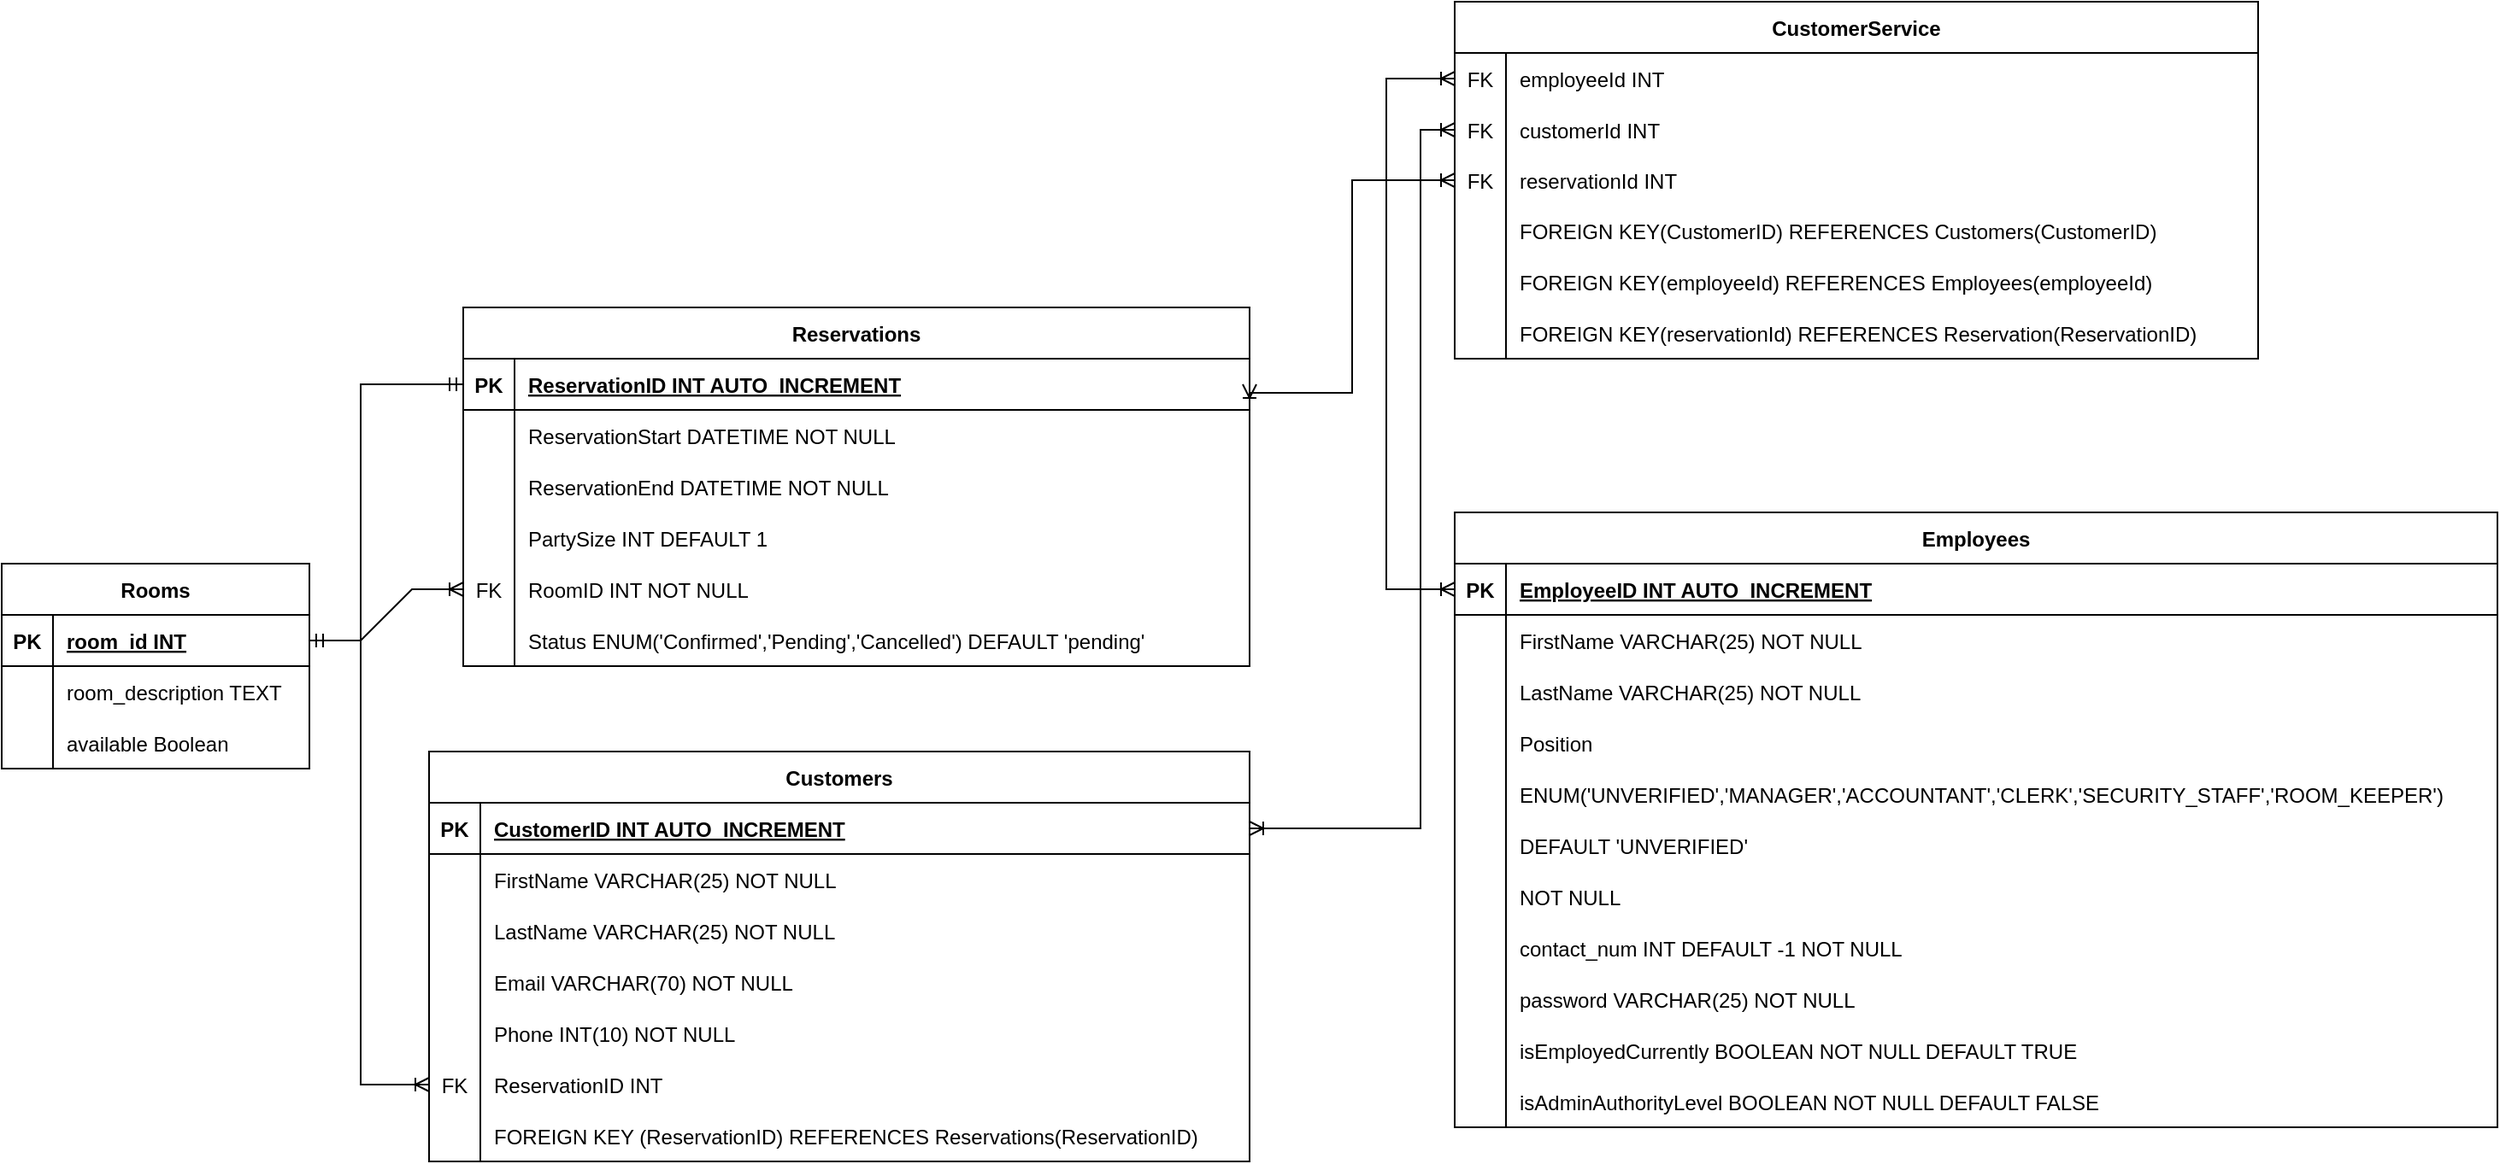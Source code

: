 <mxfile version="22.0.0" type="github">
  <diagram id="R2lEEEUBdFMjLlhIrx00" name="Page-1">
    <mxGraphModel dx="2276" dy="1580" grid="1" gridSize="10" guides="1" tooltips="1" connect="1" arrows="1" fold="1" page="1" pageScale="1" pageWidth="850" pageHeight="1100" math="0" shadow="0" extFonts="Permanent Marker^https://fonts.googleapis.com/css?family=Permanent+Marker">
      <root>
        <mxCell id="0" />
        <mxCell id="1" parent="0" />
        <mxCell id="FLJVyjkGzFyfFpLI97TE-1" value="Employees" style="shape=table;startSize=30;container=1;collapsible=1;childLayout=tableLayout;fixedRows=1;rowLines=0;fontStyle=1;align=center;resizeLast=1;" parent="1" vertex="1">
          <mxGeometry x="50" y="410" width="610" height="360" as="geometry" />
        </mxCell>
        <mxCell id="FLJVyjkGzFyfFpLI97TE-2" value="" style="shape=tableRow;horizontal=0;startSize=0;swimlaneHead=0;swimlaneBody=0;fillColor=none;collapsible=0;dropTarget=0;points=[[0,0.5],[1,0.5]];portConstraint=eastwest;strokeColor=inherit;top=0;left=0;right=0;bottom=1;" parent="FLJVyjkGzFyfFpLI97TE-1" vertex="1">
          <mxGeometry y="30" width="610" height="30" as="geometry" />
        </mxCell>
        <mxCell id="FLJVyjkGzFyfFpLI97TE-3" value="PK" style="shape=partialRectangle;overflow=hidden;connectable=0;fillColor=none;strokeColor=inherit;top=0;left=0;bottom=0;right=0;fontStyle=1;" parent="FLJVyjkGzFyfFpLI97TE-2" vertex="1">
          <mxGeometry width="30" height="30" as="geometry">
            <mxRectangle width="30" height="30" as="alternateBounds" />
          </mxGeometry>
        </mxCell>
        <mxCell id="FLJVyjkGzFyfFpLI97TE-4" value="EmployeeID INT AUTO_INCREMENT " style="shape=partialRectangle;overflow=hidden;connectable=0;fillColor=none;align=left;strokeColor=inherit;top=0;left=0;bottom=0;right=0;spacingLeft=6;fontStyle=5;" parent="FLJVyjkGzFyfFpLI97TE-2" vertex="1">
          <mxGeometry x="30" width="580" height="30" as="geometry">
            <mxRectangle width="580" height="30" as="alternateBounds" />
          </mxGeometry>
        </mxCell>
        <mxCell id="FLJVyjkGzFyfFpLI97TE-5" value="" style="shape=tableRow;horizontal=0;startSize=0;swimlaneHead=0;swimlaneBody=0;fillColor=none;collapsible=0;dropTarget=0;points=[[0,0.5],[1,0.5]];portConstraint=eastwest;strokeColor=inherit;top=0;left=0;right=0;bottom=0;" parent="FLJVyjkGzFyfFpLI97TE-1" vertex="1">
          <mxGeometry y="60" width="610" height="30" as="geometry" />
        </mxCell>
        <mxCell id="FLJVyjkGzFyfFpLI97TE-6" value="" style="shape=partialRectangle;overflow=hidden;connectable=0;fillColor=none;strokeColor=inherit;top=0;left=0;bottom=0;right=0;" parent="FLJVyjkGzFyfFpLI97TE-5" vertex="1">
          <mxGeometry width="30" height="30" as="geometry">
            <mxRectangle width="30" height="30" as="alternateBounds" />
          </mxGeometry>
        </mxCell>
        <mxCell id="FLJVyjkGzFyfFpLI97TE-7" value="FirstName  VARCHAR(25) NOT NULL" style="shape=partialRectangle;overflow=hidden;connectable=0;fillColor=none;align=left;strokeColor=inherit;top=0;left=0;bottom=0;right=0;spacingLeft=6;" parent="FLJVyjkGzFyfFpLI97TE-5" vertex="1">
          <mxGeometry x="30" width="580" height="30" as="geometry">
            <mxRectangle width="580" height="30" as="alternateBounds" />
          </mxGeometry>
        </mxCell>
        <mxCell id="FLJVyjkGzFyfFpLI97TE-8" value="" style="shape=tableRow;horizontal=0;startSize=0;swimlaneHead=0;swimlaneBody=0;fillColor=none;collapsible=0;dropTarget=0;points=[[0,0.5],[1,0.5]];portConstraint=eastwest;strokeColor=inherit;top=0;left=0;right=0;bottom=0;" parent="FLJVyjkGzFyfFpLI97TE-1" vertex="1">
          <mxGeometry y="90" width="610" height="30" as="geometry" />
        </mxCell>
        <mxCell id="FLJVyjkGzFyfFpLI97TE-9" value="" style="shape=partialRectangle;overflow=hidden;connectable=0;fillColor=none;strokeColor=inherit;top=0;left=0;bottom=0;right=0;" parent="FLJVyjkGzFyfFpLI97TE-8" vertex="1">
          <mxGeometry width="30" height="30" as="geometry">
            <mxRectangle width="30" height="30" as="alternateBounds" />
          </mxGeometry>
        </mxCell>
        <mxCell id="FLJVyjkGzFyfFpLI97TE-10" value="LastName VARCHAR(25) NOT NULL" style="shape=partialRectangle;overflow=hidden;connectable=0;fillColor=none;align=left;strokeColor=inherit;top=0;left=0;bottom=0;right=0;spacingLeft=6;" parent="FLJVyjkGzFyfFpLI97TE-8" vertex="1">
          <mxGeometry x="30" width="580" height="30" as="geometry">
            <mxRectangle width="580" height="30" as="alternateBounds" />
          </mxGeometry>
        </mxCell>
        <mxCell id="FLJVyjkGzFyfFpLI97TE-11" value="" style="shape=tableRow;horizontal=0;startSize=0;swimlaneHead=0;swimlaneBody=0;fillColor=none;collapsible=0;dropTarget=0;points=[[0,0.5],[1,0.5]];portConstraint=eastwest;strokeColor=inherit;top=0;left=0;right=0;bottom=0;" parent="FLJVyjkGzFyfFpLI97TE-1" vertex="1">
          <mxGeometry y="120" width="610" height="30" as="geometry" />
        </mxCell>
        <mxCell id="FLJVyjkGzFyfFpLI97TE-12" value="" style="shape=partialRectangle;overflow=hidden;connectable=0;fillColor=none;strokeColor=inherit;top=0;left=0;bottom=0;right=0;" parent="FLJVyjkGzFyfFpLI97TE-11" vertex="1">
          <mxGeometry width="30" height="30" as="geometry">
            <mxRectangle width="30" height="30" as="alternateBounds" />
          </mxGeometry>
        </mxCell>
        <mxCell id="FLJVyjkGzFyfFpLI97TE-13" value="Position" style="shape=partialRectangle;overflow=hidden;connectable=0;fillColor=none;align=left;strokeColor=inherit;top=0;left=0;bottom=0;right=0;spacingLeft=6;" parent="FLJVyjkGzFyfFpLI97TE-11" vertex="1">
          <mxGeometry x="30" width="580" height="30" as="geometry">
            <mxRectangle width="580" height="30" as="alternateBounds" />
          </mxGeometry>
        </mxCell>
        <mxCell id="FLJVyjkGzFyfFpLI97TE-14" value="" style="shape=tableRow;horizontal=0;startSize=0;swimlaneHead=0;swimlaneBody=0;fillColor=none;collapsible=0;dropTarget=0;points=[[0,0.5],[1,0.5]];portConstraint=eastwest;strokeColor=inherit;top=0;left=0;right=0;bottom=0;" parent="FLJVyjkGzFyfFpLI97TE-1" vertex="1">
          <mxGeometry y="150" width="610" height="30" as="geometry" />
        </mxCell>
        <mxCell id="FLJVyjkGzFyfFpLI97TE-15" value="" style="shape=partialRectangle;overflow=hidden;connectable=0;fillColor=none;strokeColor=inherit;top=0;left=0;bottom=0;right=0;" parent="FLJVyjkGzFyfFpLI97TE-14" vertex="1">
          <mxGeometry width="30" height="30" as="geometry">
            <mxRectangle width="30" height="30" as="alternateBounds" />
          </mxGeometry>
        </mxCell>
        <mxCell id="FLJVyjkGzFyfFpLI97TE-16" value="ENUM(&#39;UNVERIFIED&#39;,&#39;MANAGER&#39;,&#39;ACCOUNTANT&#39;,&#39;CLERK&#39;,&#39;SECURITY_STAFF&#39;,&#39;ROOM_KEEPER&#39;)" style="shape=partialRectangle;overflow=hidden;connectable=0;fillColor=none;align=left;strokeColor=inherit;top=0;left=0;bottom=0;right=0;spacingLeft=6;" parent="FLJVyjkGzFyfFpLI97TE-14" vertex="1">
          <mxGeometry x="30" width="580" height="30" as="geometry">
            <mxRectangle width="580" height="30" as="alternateBounds" />
          </mxGeometry>
        </mxCell>
        <mxCell id="FLJVyjkGzFyfFpLI97TE-17" value="" style="shape=tableRow;horizontal=0;startSize=0;swimlaneHead=0;swimlaneBody=0;fillColor=none;collapsible=0;dropTarget=0;points=[[0,0.5],[1,0.5]];portConstraint=eastwest;strokeColor=inherit;top=0;left=0;right=0;bottom=0;" parent="FLJVyjkGzFyfFpLI97TE-1" vertex="1">
          <mxGeometry y="180" width="610" height="30" as="geometry" />
        </mxCell>
        <mxCell id="FLJVyjkGzFyfFpLI97TE-18" value="" style="shape=partialRectangle;overflow=hidden;connectable=0;fillColor=none;strokeColor=inherit;top=0;left=0;bottom=0;right=0;" parent="FLJVyjkGzFyfFpLI97TE-17" vertex="1">
          <mxGeometry width="30" height="30" as="geometry">
            <mxRectangle width="30" height="30" as="alternateBounds" />
          </mxGeometry>
        </mxCell>
        <mxCell id="FLJVyjkGzFyfFpLI97TE-19" value="DEFAULT &#39;UNVERIFIED&#39;" style="shape=partialRectangle;overflow=hidden;connectable=0;fillColor=none;align=left;strokeColor=inherit;top=0;left=0;bottom=0;right=0;spacingLeft=6;" parent="FLJVyjkGzFyfFpLI97TE-17" vertex="1">
          <mxGeometry x="30" width="580" height="30" as="geometry">
            <mxRectangle width="580" height="30" as="alternateBounds" />
          </mxGeometry>
        </mxCell>
        <mxCell id="FLJVyjkGzFyfFpLI97TE-20" value="" style="shape=tableRow;horizontal=0;startSize=0;swimlaneHead=0;swimlaneBody=0;fillColor=none;collapsible=0;dropTarget=0;points=[[0,0.5],[1,0.5]];portConstraint=eastwest;strokeColor=inherit;top=0;left=0;right=0;bottom=0;" parent="FLJVyjkGzFyfFpLI97TE-1" vertex="1">
          <mxGeometry y="210" width="610" height="30" as="geometry" />
        </mxCell>
        <mxCell id="FLJVyjkGzFyfFpLI97TE-21" value="" style="shape=partialRectangle;overflow=hidden;connectable=0;fillColor=none;strokeColor=inherit;top=0;left=0;bottom=0;right=0;" parent="FLJVyjkGzFyfFpLI97TE-20" vertex="1">
          <mxGeometry width="30" height="30" as="geometry">
            <mxRectangle width="30" height="30" as="alternateBounds" />
          </mxGeometry>
        </mxCell>
        <mxCell id="FLJVyjkGzFyfFpLI97TE-22" value="NOT NULL" style="shape=partialRectangle;overflow=hidden;connectable=0;fillColor=none;align=left;strokeColor=inherit;top=0;left=0;bottom=0;right=0;spacingLeft=6;" parent="FLJVyjkGzFyfFpLI97TE-20" vertex="1">
          <mxGeometry x="30" width="580" height="30" as="geometry">
            <mxRectangle width="580" height="30" as="alternateBounds" />
          </mxGeometry>
        </mxCell>
        <mxCell id="FLJVyjkGzFyfFpLI97TE-23" value="" style="shape=tableRow;horizontal=0;startSize=0;swimlaneHead=0;swimlaneBody=0;fillColor=none;collapsible=0;dropTarget=0;points=[[0,0.5],[1,0.5]];portConstraint=eastwest;strokeColor=inherit;top=0;left=0;right=0;bottom=0;" parent="FLJVyjkGzFyfFpLI97TE-1" vertex="1">
          <mxGeometry y="240" width="610" height="30" as="geometry" />
        </mxCell>
        <mxCell id="FLJVyjkGzFyfFpLI97TE-24" value="" style="shape=partialRectangle;overflow=hidden;connectable=0;fillColor=none;strokeColor=inherit;top=0;left=0;bottom=0;right=0;" parent="FLJVyjkGzFyfFpLI97TE-23" vertex="1">
          <mxGeometry width="30" height="30" as="geometry">
            <mxRectangle width="30" height="30" as="alternateBounds" />
          </mxGeometry>
        </mxCell>
        <mxCell id="FLJVyjkGzFyfFpLI97TE-25" value="contact_num INT DEFAULT -1 NOT NULL" style="shape=partialRectangle;overflow=hidden;connectable=0;fillColor=none;align=left;strokeColor=inherit;top=0;left=0;bottom=0;right=0;spacingLeft=6;" parent="FLJVyjkGzFyfFpLI97TE-23" vertex="1">
          <mxGeometry x="30" width="580" height="30" as="geometry">
            <mxRectangle width="580" height="30" as="alternateBounds" />
          </mxGeometry>
        </mxCell>
        <mxCell id="FLJVyjkGzFyfFpLI97TE-26" value="" style="shape=tableRow;horizontal=0;startSize=0;swimlaneHead=0;swimlaneBody=0;fillColor=none;collapsible=0;dropTarget=0;points=[[0,0.5],[1,0.5]];portConstraint=eastwest;strokeColor=inherit;top=0;left=0;right=0;bottom=0;" parent="FLJVyjkGzFyfFpLI97TE-1" vertex="1">
          <mxGeometry y="270" width="610" height="30" as="geometry" />
        </mxCell>
        <mxCell id="FLJVyjkGzFyfFpLI97TE-27" value="" style="shape=partialRectangle;overflow=hidden;connectable=0;fillColor=none;strokeColor=inherit;top=0;left=0;bottom=0;right=0;" parent="FLJVyjkGzFyfFpLI97TE-26" vertex="1">
          <mxGeometry width="30" height="30" as="geometry">
            <mxRectangle width="30" height="30" as="alternateBounds" />
          </mxGeometry>
        </mxCell>
        <mxCell id="FLJVyjkGzFyfFpLI97TE-28" value="password VARCHAR(25) NOT NULL" style="shape=partialRectangle;overflow=hidden;connectable=0;fillColor=none;align=left;strokeColor=inherit;top=0;left=0;bottom=0;right=0;spacingLeft=6;" parent="FLJVyjkGzFyfFpLI97TE-26" vertex="1">
          <mxGeometry x="30" width="580" height="30" as="geometry">
            <mxRectangle width="580" height="30" as="alternateBounds" />
          </mxGeometry>
        </mxCell>
        <mxCell id="FLJVyjkGzFyfFpLI97TE-29" value="" style="shape=tableRow;horizontal=0;startSize=0;swimlaneHead=0;swimlaneBody=0;fillColor=none;collapsible=0;dropTarget=0;points=[[0,0.5],[1,0.5]];portConstraint=eastwest;strokeColor=inherit;top=0;left=0;right=0;bottom=0;" parent="FLJVyjkGzFyfFpLI97TE-1" vertex="1">
          <mxGeometry y="300" width="610" height="30" as="geometry" />
        </mxCell>
        <mxCell id="FLJVyjkGzFyfFpLI97TE-30" value="" style="shape=partialRectangle;overflow=hidden;connectable=0;fillColor=none;strokeColor=inherit;top=0;left=0;bottom=0;right=0;" parent="FLJVyjkGzFyfFpLI97TE-29" vertex="1">
          <mxGeometry width="30" height="30" as="geometry">
            <mxRectangle width="30" height="30" as="alternateBounds" />
          </mxGeometry>
        </mxCell>
        <mxCell id="FLJVyjkGzFyfFpLI97TE-31" value="isEmployedCurrently BOOLEAN NOT NULL DEFAULT TRUE" style="shape=partialRectangle;overflow=hidden;connectable=0;fillColor=none;align=left;strokeColor=inherit;top=0;left=0;bottom=0;right=0;spacingLeft=6;" parent="FLJVyjkGzFyfFpLI97TE-29" vertex="1">
          <mxGeometry x="30" width="580" height="30" as="geometry">
            <mxRectangle width="580" height="30" as="alternateBounds" />
          </mxGeometry>
        </mxCell>
        <mxCell id="FLJVyjkGzFyfFpLI97TE-32" value="" style="shape=tableRow;horizontal=0;startSize=0;swimlaneHead=0;swimlaneBody=0;fillColor=none;collapsible=0;dropTarget=0;points=[[0,0.5],[1,0.5]];portConstraint=eastwest;strokeColor=inherit;top=0;left=0;right=0;bottom=0;" parent="FLJVyjkGzFyfFpLI97TE-1" vertex="1">
          <mxGeometry y="330" width="610" height="30" as="geometry" />
        </mxCell>
        <mxCell id="FLJVyjkGzFyfFpLI97TE-33" value="" style="shape=partialRectangle;overflow=hidden;connectable=0;fillColor=none;strokeColor=inherit;top=0;left=0;bottom=0;right=0;" parent="FLJVyjkGzFyfFpLI97TE-32" vertex="1">
          <mxGeometry width="30" height="30" as="geometry">
            <mxRectangle width="30" height="30" as="alternateBounds" />
          </mxGeometry>
        </mxCell>
        <mxCell id="FLJVyjkGzFyfFpLI97TE-34" value="isAdminAuthorityLevel BOOLEAN NOT NULL DEFAULT FALSE" style="shape=partialRectangle;overflow=hidden;connectable=0;fillColor=none;align=left;strokeColor=inherit;top=0;left=0;bottom=0;right=0;spacingLeft=6;" parent="FLJVyjkGzFyfFpLI97TE-32" vertex="1">
          <mxGeometry x="30" width="580" height="30" as="geometry">
            <mxRectangle width="580" height="30" as="alternateBounds" />
          </mxGeometry>
        </mxCell>
        <mxCell id="FLJVyjkGzFyfFpLI97TE-35" value="Reservations" style="shape=table;startSize=30;container=1;collapsible=1;childLayout=tableLayout;fixedRows=1;rowLines=0;fontStyle=1;align=center;resizeLast=1;" parent="1" vertex="1">
          <mxGeometry x="-530" y="290" width="460" height="210" as="geometry" />
        </mxCell>
        <mxCell id="FLJVyjkGzFyfFpLI97TE-36" value="" style="shape=tableRow;horizontal=0;startSize=0;swimlaneHead=0;swimlaneBody=0;fillColor=none;collapsible=0;dropTarget=0;points=[[0,0.5],[1,0.5]];portConstraint=eastwest;strokeColor=inherit;top=0;left=0;right=0;bottom=1;" parent="FLJVyjkGzFyfFpLI97TE-35" vertex="1">
          <mxGeometry y="30" width="460" height="30" as="geometry" />
        </mxCell>
        <mxCell id="FLJVyjkGzFyfFpLI97TE-37" value="PK" style="shape=partialRectangle;overflow=hidden;connectable=0;fillColor=none;strokeColor=inherit;top=0;left=0;bottom=0;right=0;fontStyle=1;" parent="FLJVyjkGzFyfFpLI97TE-36" vertex="1">
          <mxGeometry width="30" height="30" as="geometry">
            <mxRectangle width="30" height="30" as="alternateBounds" />
          </mxGeometry>
        </mxCell>
        <mxCell id="FLJVyjkGzFyfFpLI97TE-38" value="ReservationID INT AUTO_INCREMENT " style="shape=partialRectangle;overflow=hidden;connectable=0;fillColor=none;align=left;strokeColor=inherit;top=0;left=0;bottom=0;right=0;spacingLeft=6;fontStyle=5;" parent="FLJVyjkGzFyfFpLI97TE-36" vertex="1">
          <mxGeometry x="30" width="430" height="30" as="geometry">
            <mxRectangle width="430" height="30" as="alternateBounds" />
          </mxGeometry>
        </mxCell>
        <mxCell id="FLJVyjkGzFyfFpLI97TE-39" value="" style="shape=tableRow;horizontal=0;startSize=0;swimlaneHead=0;swimlaneBody=0;fillColor=none;collapsible=0;dropTarget=0;points=[[0,0.5],[1,0.5]];portConstraint=eastwest;strokeColor=inherit;top=0;left=0;right=0;bottom=0;" parent="FLJVyjkGzFyfFpLI97TE-35" vertex="1">
          <mxGeometry y="60" width="460" height="30" as="geometry" />
        </mxCell>
        <mxCell id="FLJVyjkGzFyfFpLI97TE-40" value="" style="shape=partialRectangle;overflow=hidden;connectable=0;fillColor=none;strokeColor=inherit;top=0;left=0;bottom=0;right=0;" parent="FLJVyjkGzFyfFpLI97TE-39" vertex="1">
          <mxGeometry width="30" height="30" as="geometry">
            <mxRectangle width="30" height="30" as="alternateBounds" />
          </mxGeometry>
        </mxCell>
        <mxCell id="FLJVyjkGzFyfFpLI97TE-41" value="ReservationStart DATETIME NOT NULL" style="shape=partialRectangle;overflow=hidden;connectable=0;fillColor=none;align=left;strokeColor=inherit;top=0;left=0;bottom=0;right=0;spacingLeft=6;" parent="FLJVyjkGzFyfFpLI97TE-39" vertex="1">
          <mxGeometry x="30" width="430" height="30" as="geometry">
            <mxRectangle width="430" height="30" as="alternateBounds" />
          </mxGeometry>
        </mxCell>
        <mxCell id="VQATeSd5HrvvR1zirdZr-2" value="" style="shape=tableRow;horizontal=0;startSize=0;swimlaneHead=0;swimlaneBody=0;fillColor=none;collapsible=0;dropTarget=0;points=[[0,0.5],[1,0.5]];portConstraint=eastwest;strokeColor=inherit;top=0;left=0;right=0;bottom=0;" vertex="1" parent="FLJVyjkGzFyfFpLI97TE-35">
          <mxGeometry y="90" width="460" height="30" as="geometry" />
        </mxCell>
        <mxCell id="VQATeSd5HrvvR1zirdZr-3" value="" style="shape=partialRectangle;overflow=hidden;connectable=0;fillColor=none;strokeColor=inherit;top=0;left=0;bottom=0;right=0;" vertex="1" parent="VQATeSd5HrvvR1zirdZr-2">
          <mxGeometry width="30" height="30" as="geometry">
            <mxRectangle width="30" height="30" as="alternateBounds" />
          </mxGeometry>
        </mxCell>
        <mxCell id="VQATeSd5HrvvR1zirdZr-4" value="ReservationEnd DATETIME NOT NULL" style="shape=partialRectangle;overflow=hidden;connectable=0;fillColor=none;align=left;strokeColor=inherit;top=0;left=0;bottom=0;right=0;spacingLeft=6;" vertex="1" parent="VQATeSd5HrvvR1zirdZr-2">
          <mxGeometry x="30" width="430" height="30" as="geometry">
            <mxRectangle width="430" height="30" as="alternateBounds" />
          </mxGeometry>
        </mxCell>
        <mxCell id="FLJVyjkGzFyfFpLI97TE-42" value="" style="shape=tableRow;horizontal=0;startSize=0;swimlaneHead=0;swimlaneBody=0;fillColor=none;collapsible=0;dropTarget=0;points=[[0,0.5],[1,0.5]];portConstraint=eastwest;strokeColor=inherit;top=0;left=0;right=0;bottom=0;" parent="FLJVyjkGzFyfFpLI97TE-35" vertex="1">
          <mxGeometry y="120" width="460" height="30" as="geometry" />
        </mxCell>
        <mxCell id="FLJVyjkGzFyfFpLI97TE-43" value="" style="shape=partialRectangle;overflow=hidden;connectable=0;fillColor=none;strokeColor=inherit;top=0;left=0;bottom=0;right=0;" parent="FLJVyjkGzFyfFpLI97TE-42" vertex="1">
          <mxGeometry width="30" height="30" as="geometry">
            <mxRectangle width="30" height="30" as="alternateBounds" />
          </mxGeometry>
        </mxCell>
        <mxCell id="FLJVyjkGzFyfFpLI97TE-44" value="PartySize INT DEFAULT 1" style="shape=partialRectangle;overflow=hidden;connectable=0;fillColor=none;align=left;strokeColor=inherit;top=0;left=0;bottom=0;right=0;spacingLeft=6;" parent="FLJVyjkGzFyfFpLI97TE-42" vertex="1">
          <mxGeometry x="30" width="430" height="30" as="geometry">
            <mxRectangle width="430" height="30" as="alternateBounds" />
          </mxGeometry>
        </mxCell>
        <mxCell id="FLJVyjkGzFyfFpLI97TE-45" value="" style="shape=tableRow;horizontal=0;startSize=0;swimlaneHead=0;swimlaneBody=0;fillColor=none;collapsible=0;dropTarget=0;points=[[0,0.5],[1,0.5]];portConstraint=eastwest;strokeColor=inherit;top=0;left=0;right=0;bottom=0;" parent="FLJVyjkGzFyfFpLI97TE-35" vertex="1">
          <mxGeometry y="150" width="460" height="30" as="geometry" />
        </mxCell>
        <mxCell id="FLJVyjkGzFyfFpLI97TE-46" value="FK" style="shape=partialRectangle;overflow=hidden;connectable=0;fillColor=none;strokeColor=inherit;top=0;left=0;bottom=0;right=0;" parent="FLJVyjkGzFyfFpLI97TE-45" vertex="1">
          <mxGeometry width="30" height="30" as="geometry">
            <mxRectangle width="30" height="30" as="alternateBounds" />
          </mxGeometry>
        </mxCell>
        <mxCell id="FLJVyjkGzFyfFpLI97TE-47" value="RoomID INT NOT NULL" style="shape=partialRectangle;overflow=hidden;connectable=0;fillColor=none;align=left;strokeColor=inherit;top=0;left=0;bottom=0;right=0;spacingLeft=6;" parent="FLJVyjkGzFyfFpLI97TE-45" vertex="1">
          <mxGeometry x="30" width="430" height="30" as="geometry">
            <mxRectangle width="430" height="30" as="alternateBounds" />
          </mxGeometry>
        </mxCell>
        <mxCell id="FLJVyjkGzFyfFpLI97TE-48" value="" style="shape=tableRow;horizontal=0;startSize=0;swimlaneHead=0;swimlaneBody=0;fillColor=none;collapsible=0;dropTarget=0;points=[[0,0.5],[1,0.5]];portConstraint=eastwest;strokeColor=inherit;top=0;left=0;right=0;bottom=0;" parent="FLJVyjkGzFyfFpLI97TE-35" vertex="1">
          <mxGeometry y="180" width="460" height="30" as="geometry" />
        </mxCell>
        <mxCell id="FLJVyjkGzFyfFpLI97TE-49" value="" style="shape=partialRectangle;overflow=hidden;connectable=0;fillColor=none;strokeColor=inherit;top=0;left=0;bottom=0;right=0;" parent="FLJVyjkGzFyfFpLI97TE-48" vertex="1">
          <mxGeometry width="30" height="30" as="geometry">
            <mxRectangle width="30" height="30" as="alternateBounds" />
          </mxGeometry>
        </mxCell>
        <mxCell id="FLJVyjkGzFyfFpLI97TE-50" value="Status ENUM(&#39;Confirmed&#39;,&#39;Pending&#39;,&#39;Cancelled&#39;) DEFAULT &#39;pending&#39;" style="shape=partialRectangle;overflow=hidden;connectable=0;fillColor=none;align=left;strokeColor=inherit;top=0;left=0;bottom=0;right=0;spacingLeft=6;" parent="FLJVyjkGzFyfFpLI97TE-48" vertex="1">
          <mxGeometry x="30" width="430" height="30" as="geometry">
            <mxRectangle width="430" height="30" as="alternateBounds" />
          </mxGeometry>
        </mxCell>
        <mxCell id="FLJVyjkGzFyfFpLI97TE-51" value="Customers" style="shape=table;startSize=30;container=1;collapsible=1;childLayout=tableLayout;fixedRows=1;rowLines=0;fontStyle=1;align=center;resizeLast=1;" parent="1" vertex="1">
          <mxGeometry x="-550" y="550" width="480" height="240" as="geometry" />
        </mxCell>
        <mxCell id="FLJVyjkGzFyfFpLI97TE-52" value="" style="shape=tableRow;horizontal=0;startSize=0;swimlaneHead=0;swimlaneBody=0;fillColor=none;collapsible=0;dropTarget=0;points=[[0,0.5],[1,0.5]];portConstraint=eastwest;strokeColor=inherit;top=0;left=0;right=0;bottom=1;" parent="FLJVyjkGzFyfFpLI97TE-51" vertex="1">
          <mxGeometry y="30" width="480" height="30" as="geometry" />
        </mxCell>
        <mxCell id="FLJVyjkGzFyfFpLI97TE-53" value="PK" style="shape=partialRectangle;overflow=hidden;connectable=0;fillColor=none;strokeColor=inherit;top=0;left=0;bottom=0;right=0;fontStyle=1;" parent="FLJVyjkGzFyfFpLI97TE-52" vertex="1">
          <mxGeometry width="30" height="30" as="geometry">
            <mxRectangle width="30" height="30" as="alternateBounds" />
          </mxGeometry>
        </mxCell>
        <mxCell id="FLJVyjkGzFyfFpLI97TE-54" value="CustomerID INT AUTO_INCREMENT " style="shape=partialRectangle;overflow=hidden;connectable=0;fillColor=none;align=left;strokeColor=inherit;top=0;left=0;bottom=0;right=0;spacingLeft=6;fontStyle=5;" parent="FLJVyjkGzFyfFpLI97TE-52" vertex="1">
          <mxGeometry x="30" width="450" height="30" as="geometry">
            <mxRectangle width="450" height="30" as="alternateBounds" />
          </mxGeometry>
        </mxCell>
        <mxCell id="FLJVyjkGzFyfFpLI97TE-55" value="" style="shape=tableRow;horizontal=0;startSize=0;swimlaneHead=0;swimlaneBody=0;fillColor=none;collapsible=0;dropTarget=0;points=[[0,0.5],[1,0.5]];portConstraint=eastwest;strokeColor=inherit;top=0;left=0;right=0;bottom=0;" parent="FLJVyjkGzFyfFpLI97TE-51" vertex="1">
          <mxGeometry y="60" width="480" height="30" as="geometry" />
        </mxCell>
        <mxCell id="FLJVyjkGzFyfFpLI97TE-56" value="" style="shape=partialRectangle;overflow=hidden;connectable=0;fillColor=none;strokeColor=inherit;top=0;left=0;bottom=0;right=0;" parent="FLJVyjkGzFyfFpLI97TE-55" vertex="1">
          <mxGeometry width="30" height="30" as="geometry">
            <mxRectangle width="30" height="30" as="alternateBounds" />
          </mxGeometry>
        </mxCell>
        <mxCell id="FLJVyjkGzFyfFpLI97TE-57" value="FirstName VARCHAR(25) NOT NULL" style="shape=partialRectangle;overflow=hidden;connectable=0;fillColor=none;align=left;strokeColor=inherit;top=0;left=0;bottom=0;right=0;spacingLeft=6;" parent="FLJVyjkGzFyfFpLI97TE-55" vertex="1">
          <mxGeometry x="30" width="450" height="30" as="geometry">
            <mxRectangle width="450" height="30" as="alternateBounds" />
          </mxGeometry>
        </mxCell>
        <mxCell id="FLJVyjkGzFyfFpLI97TE-58" value="" style="shape=tableRow;horizontal=0;startSize=0;swimlaneHead=0;swimlaneBody=0;fillColor=none;collapsible=0;dropTarget=0;points=[[0,0.5],[1,0.5]];portConstraint=eastwest;strokeColor=inherit;top=0;left=0;right=0;bottom=0;" parent="FLJVyjkGzFyfFpLI97TE-51" vertex="1">
          <mxGeometry y="90" width="480" height="30" as="geometry" />
        </mxCell>
        <mxCell id="FLJVyjkGzFyfFpLI97TE-59" value="" style="shape=partialRectangle;overflow=hidden;connectable=0;fillColor=none;strokeColor=inherit;top=0;left=0;bottom=0;right=0;" parent="FLJVyjkGzFyfFpLI97TE-58" vertex="1">
          <mxGeometry width="30" height="30" as="geometry">
            <mxRectangle width="30" height="30" as="alternateBounds" />
          </mxGeometry>
        </mxCell>
        <mxCell id="FLJVyjkGzFyfFpLI97TE-60" value="LastName VARCHAR(25) NOT NULL" style="shape=partialRectangle;overflow=hidden;connectable=0;fillColor=none;align=left;strokeColor=inherit;top=0;left=0;bottom=0;right=0;spacingLeft=6;" parent="FLJVyjkGzFyfFpLI97TE-58" vertex="1">
          <mxGeometry x="30" width="450" height="30" as="geometry">
            <mxRectangle width="450" height="30" as="alternateBounds" />
          </mxGeometry>
        </mxCell>
        <mxCell id="FLJVyjkGzFyfFpLI97TE-61" value="" style="shape=tableRow;horizontal=0;startSize=0;swimlaneHead=0;swimlaneBody=0;fillColor=none;collapsible=0;dropTarget=0;points=[[0,0.5],[1,0.5]];portConstraint=eastwest;strokeColor=inherit;top=0;left=0;right=0;bottom=0;" parent="FLJVyjkGzFyfFpLI97TE-51" vertex="1">
          <mxGeometry y="120" width="480" height="30" as="geometry" />
        </mxCell>
        <mxCell id="FLJVyjkGzFyfFpLI97TE-62" value="" style="shape=partialRectangle;overflow=hidden;connectable=0;fillColor=none;strokeColor=inherit;top=0;left=0;bottom=0;right=0;" parent="FLJVyjkGzFyfFpLI97TE-61" vertex="1">
          <mxGeometry width="30" height="30" as="geometry">
            <mxRectangle width="30" height="30" as="alternateBounds" />
          </mxGeometry>
        </mxCell>
        <mxCell id="FLJVyjkGzFyfFpLI97TE-63" value="Email VARCHAR(70) NOT NULL " style="shape=partialRectangle;overflow=hidden;connectable=0;fillColor=none;align=left;strokeColor=inherit;top=0;left=0;bottom=0;right=0;spacingLeft=6;" parent="FLJVyjkGzFyfFpLI97TE-61" vertex="1">
          <mxGeometry x="30" width="450" height="30" as="geometry">
            <mxRectangle width="450" height="30" as="alternateBounds" />
          </mxGeometry>
        </mxCell>
        <mxCell id="FLJVyjkGzFyfFpLI97TE-64" value="" style="shape=tableRow;horizontal=0;startSize=0;swimlaneHead=0;swimlaneBody=0;fillColor=none;collapsible=0;dropTarget=0;points=[[0,0.5],[1,0.5]];portConstraint=eastwest;strokeColor=inherit;top=0;left=0;right=0;bottom=0;" parent="FLJVyjkGzFyfFpLI97TE-51" vertex="1">
          <mxGeometry y="150" width="480" height="30" as="geometry" />
        </mxCell>
        <mxCell id="FLJVyjkGzFyfFpLI97TE-65" value="" style="shape=partialRectangle;overflow=hidden;connectable=0;fillColor=none;strokeColor=inherit;top=0;left=0;bottom=0;right=0;" parent="FLJVyjkGzFyfFpLI97TE-64" vertex="1">
          <mxGeometry width="30" height="30" as="geometry">
            <mxRectangle width="30" height="30" as="alternateBounds" />
          </mxGeometry>
        </mxCell>
        <mxCell id="FLJVyjkGzFyfFpLI97TE-66" value="Phone INT(10) NOT NULL " style="shape=partialRectangle;overflow=hidden;connectable=0;fillColor=none;align=left;strokeColor=inherit;top=0;left=0;bottom=0;right=0;spacingLeft=6;" parent="FLJVyjkGzFyfFpLI97TE-64" vertex="1">
          <mxGeometry x="30" width="450" height="30" as="geometry">
            <mxRectangle width="450" height="30" as="alternateBounds" />
          </mxGeometry>
        </mxCell>
        <mxCell id="FLJVyjkGzFyfFpLI97TE-67" value="" style="shape=tableRow;horizontal=0;startSize=0;swimlaneHead=0;swimlaneBody=0;fillColor=none;collapsible=0;dropTarget=0;points=[[0,0.5],[1,0.5]];portConstraint=eastwest;strokeColor=inherit;top=0;left=0;right=0;bottom=0;" parent="FLJVyjkGzFyfFpLI97TE-51" vertex="1">
          <mxGeometry y="180" width="480" height="30" as="geometry" />
        </mxCell>
        <mxCell id="FLJVyjkGzFyfFpLI97TE-68" value="FK" style="shape=partialRectangle;overflow=hidden;connectable=0;fillColor=none;strokeColor=inherit;top=0;left=0;bottom=0;right=0;" parent="FLJVyjkGzFyfFpLI97TE-67" vertex="1">
          <mxGeometry width="30" height="30" as="geometry">
            <mxRectangle width="30" height="30" as="alternateBounds" />
          </mxGeometry>
        </mxCell>
        <mxCell id="FLJVyjkGzFyfFpLI97TE-69" value="ReservationID INT" style="shape=partialRectangle;overflow=hidden;connectable=0;fillColor=none;align=left;strokeColor=inherit;top=0;left=0;bottom=0;right=0;spacingLeft=6;" parent="FLJVyjkGzFyfFpLI97TE-67" vertex="1">
          <mxGeometry x="30" width="450" height="30" as="geometry">
            <mxRectangle width="450" height="30" as="alternateBounds" />
          </mxGeometry>
        </mxCell>
        <mxCell id="FLJVyjkGzFyfFpLI97TE-70" value="" style="shape=tableRow;horizontal=0;startSize=0;swimlaneHead=0;swimlaneBody=0;fillColor=none;collapsible=0;dropTarget=0;points=[[0,0.5],[1,0.5]];portConstraint=eastwest;strokeColor=inherit;top=0;left=0;right=0;bottom=0;" parent="FLJVyjkGzFyfFpLI97TE-51" vertex="1">
          <mxGeometry y="210" width="480" height="30" as="geometry" />
        </mxCell>
        <mxCell id="FLJVyjkGzFyfFpLI97TE-71" value="" style="shape=partialRectangle;overflow=hidden;connectable=0;fillColor=none;strokeColor=inherit;top=0;left=0;bottom=0;right=0;" parent="FLJVyjkGzFyfFpLI97TE-70" vertex="1">
          <mxGeometry width="30" height="30" as="geometry">
            <mxRectangle width="30" height="30" as="alternateBounds" />
          </mxGeometry>
        </mxCell>
        <mxCell id="FLJVyjkGzFyfFpLI97TE-72" value="FOREIGN KEY (ReservationID) REFERENCES Reservations(ReservationID)" style="shape=partialRectangle;overflow=hidden;connectable=0;fillColor=none;align=left;strokeColor=inherit;top=0;left=0;bottom=0;right=0;spacingLeft=6;" parent="FLJVyjkGzFyfFpLI97TE-70" vertex="1">
          <mxGeometry x="30" width="450" height="30" as="geometry">
            <mxRectangle width="450" height="30" as="alternateBounds" />
          </mxGeometry>
        </mxCell>
        <mxCell id="VQATeSd5HrvvR1zirdZr-18" value="Rooms" style="shape=table;startSize=30;container=1;collapsible=1;childLayout=tableLayout;fixedRows=1;rowLines=0;fontStyle=1;align=center;resizeLast=1;" vertex="1" parent="1">
          <mxGeometry x="-800" y="440" width="180" height="120" as="geometry" />
        </mxCell>
        <mxCell id="VQATeSd5HrvvR1zirdZr-19" value="" style="shape=tableRow;horizontal=0;startSize=0;swimlaneHead=0;swimlaneBody=0;fillColor=none;collapsible=0;dropTarget=0;points=[[0,0.5],[1,0.5]];portConstraint=eastwest;strokeColor=inherit;top=0;left=0;right=0;bottom=1;" vertex="1" parent="VQATeSd5HrvvR1zirdZr-18">
          <mxGeometry y="30" width="180" height="30" as="geometry" />
        </mxCell>
        <mxCell id="VQATeSd5HrvvR1zirdZr-20" value="PK" style="shape=partialRectangle;overflow=hidden;connectable=0;fillColor=none;strokeColor=inherit;top=0;left=0;bottom=0;right=0;fontStyle=1;" vertex="1" parent="VQATeSd5HrvvR1zirdZr-19">
          <mxGeometry width="30" height="30" as="geometry">
            <mxRectangle width="30" height="30" as="alternateBounds" />
          </mxGeometry>
        </mxCell>
        <mxCell id="VQATeSd5HrvvR1zirdZr-21" value="room_id INT " style="shape=partialRectangle;overflow=hidden;connectable=0;fillColor=none;align=left;strokeColor=inherit;top=0;left=0;bottom=0;right=0;spacingLeft=6;fontStyle=5;" vertex="1" parent="VQATeSd5HrvvR1zirdZr-19">
          <mxGeometry x="30" width="150" height="30" as="geometry">
            <mxRectangle width="150" height="30" as="alternateBounds" />
          </mxGeometry>
        </mxCell>
        <mxCell id="VQATeSd5HrvvR1zirdZr-22" value="" style="shape=tableRow;horizontal=0;startSize=0;swimlaneHead=0;swimlaneBody=0;fillColor=none;collapsible=0;dropTarget=0;points=[[0,0.5],[1,0.5]];portConstraint=eastwest;strokeColor=inherit;top=0;left=0;right=0;bottom=0;" vertex="1" parent="VQATeSd5HrvvR1zirdZr-18">
          <mxGeometry y="60" width="180" height="30" as="geometry" />
        </mxCell>
        <mxCell id="VQATeSd5HrvvR1zirdZr-23" value="" style="shape=partialRectangle;overflow=hidden;connectable=0;fillColor=none;strokeColor=inherit;top=0;left=0;bottom=0;right=0;" vertex="1" parent="VQATeSd5HrvvR1zirdZr-22">
          <mxGeometry width="30" height="30" as="geometry">
            <mxRectangle width="30" height="30" as="alternateBounds" />
          </mxGeometry>
        </mxCell>
        <mxCell id="VQATeSd5HrvvR1zirdZr-24" value="room_description TEXT" style="shape=partialRectangle;overflow=hidden;connectable=0;fillColor=none;align=left;strokeColor=inherit;top=0;left=0;bottom=0;right=0;spacingLeft=6;" vertex="1" parent="VQATeSd5HrvvR1zirdZr-22">
          <mxGeometry x="30" width="150" height="30" as="geometry">
            <mxRectangle width="150" height="30" as="alternateBounds" />
          </mxGeometry>
        </mxCell>
        <mxCell id="VQATeSd5HrvvR1zirdZr-26" value="" style="shape=tableRow;horizontal=0;startSize=0;swimlaneHead=0;swimlaneBody=0;fillColor=none;collapsible=0;dropTarget=0;points=[[0,0.5],[1,0.5]];portConstraint=eastwest;strokeColor=inherit;top=0;left=0;right=0;bottom=0;" vertex="1" parent="VQATeSd5HrvvR1zirdZr-18">
          <mxGeometry y="90" width="180" height="30" as="geometry" />
        </mxCell>
        <mxCell id="VQATeSd5HrvvR1zirdZr-27" value="" style="shape=partialRectangle;overflow=hidden;connectable=0;fillColor=none;strokeColor=inherit;top=0;left=0;bottom=0;right=0;" vertex="1" parent="VQATeSd5HrvvR1zirdZr-26">
          <mxGeometry width="30" height="30" as="geometry">
            <mxRectangle width="30" height="30" as="alternateBounds" />
          </mxGeometry>
        </mxCell>
        <mxCell id="VQATeSd5HrvvR1zirdZr-28" value="available Boolean" style="shape=partialRectangle;overflow=hidden;connectable=0;fillColor=none;align=left;strokeColor=inherit;top=0;left=0;bottom=0;right=0;spacingLeft=6;" vertex="1" parent="VQATeSd5HrvvR1zirdZr-26">
          <mxGeometry x="30" width="150" height="30" as="geometry">
            <mxRectangle width="150" height="30" as="alternateBounds" />
          </mxGeometry>
        </mxCell>
        <mxCell id="VQATeSd5HrvvR1zirdZr-33" value="CustomerService" style="shape=table;startSize=30;container=1;collapsible=1;childLayout=tableLayout;fixedRows=1;rowLines=0;fontStyle=1;align=center;resizeLast=1;" vertex="1" parent="1">
          <mxGeometry x="50" y="111" width="470" height="209" as="geometry" />
        </mxCell>
        <mxCell id="VQATeSd5HrvvR1zirdZr-34" value="" style="shape=tableRow;horizontal=0;startSize=0;swimlaneHead=0;swimlaneBody=0;fillColor=none;collapsible=0;dropTarget=0;points=[[0,0.5],[1,0.5]];portConstraint=eastwest;strokeColor=inherit;top=0;left=0;right=0;bottom=0;" vertex="1" parent="VQATeSd5HrvvR1zirdZr-33">
          <mxGeometry y="30" width="470" height="30" as="geometry" />
        </mxCell>
        <mxCell id="VQATeSd5HrvvR1zirdZr-35" value="FK" style="shape=partialRectangle;overflow=hidden;connectable=0;fillColor=none;strokeColor=inherit;top=0;left=0;bottom=0;right=0;" vertex="1" parent="VQATeSd5HrvvR1zirdZr-34">
          <mxGeometry width="30" height="30" as="geometry">
            <mxRectangle width="30" height="30" as="alternateBounds" />
          </mxGeometry>
        </mxCell>
        <mxCell id="VQATeSd5HrvvR1zirdZr-36" value="employeeId INT" style="shape=partialRectangle;overflow=hidden;connectable=0;fillColor=none;align=left;strokeColor=inherit;top=0;left=0;bottom=0;right=0;spacingLeft=6;" vertex="1" parent="VQATeSd5HrvvR1zirdZr-34">
          <mxGeometry x="30" width="440" height="30" as="geometry">
            <mxRectangle width="440" height="30" as="alternateBounds" />
          </mxGeometry>
        </mxCell>
        <mxCell id="VQATeSd5HrvvR1zirdZr-37" value="" style="shape=tableRow;horizontal=0;startSize=0;swimlaneHead=0;swimlaneBody=0;fillColor=none;collapsible=0;dropTarget=0;points=[[0,0.5],[1,0.5]];portConstraint=eastwest;strokeColor=inherit;top=0;left=0;right=0;bottom=0;" vertex="1" parent="VQATeSd5HrvvR1zirdZr-33">
          <mxGeometry y="60" width="470" height="30" as="geometry" />
        </mxCell>
        <mxCell id="VQATeSd5HrvvR1zirdZr-38" value="FK" style="shape=partialRectangle;overflow=hidden;connectable=0;fillColor=none;strokeColor=inherit;top=0;left=0;bottom=0;right=0;" vertex="1" parent="VQATeSd5HrvvR1zirdZr-37">
          <mxGeometry width="30" height="30" as="geometry">
            <mxRectangle width="30" height="30" as="alternateBounds" />
          </mxGeometry>
        </mxCell>
        <mxCell id="VQATeSd5HrvvR1zirdZr-39" value="customerId INT" style="shape=partialRectangle;overflow=hidden;connectable=0;fillColor=none;align=left;strokeColor=inherit;top=0;left=0;bottom=0;right=0;spacingLeft=6;" vertex="1" parent="VQATeSd5HrvvR1zirdZr-37">
          <mxGeometry x="30" width="440" height="30" as="geometry">
            <mxRectangle width="440" height="30" as="alternateBounds" />
          </mxGeometry>
        </mxCell>
        <mxCell id="VQATeSd5HrvvR1zirdZr-40" value="" style="shape=tableRow;horizontal=0;startSize=0;swimlaneHead=0;swimlaneBody=0;fillColor=none;collapsible=0;dropTarget=0;points=[[0,0.5],[1,0.5]];portConstraint=eastwest;strokeColor=inherit;top=0;left=0;right=0;bottom=0;" vertex="1" parent="VQATeSd5HrvvR1zirdZr-33">
          <mxGeometry y="90" width="470" height="29" as="geometry" />
        </mxCell>
        <mxCell id="VQATeSd5HrvvR1zirdZr-41" value="FK" style="shape=partialRectangle;overflow=hidden;connectable=0;fillColor=none;strokeColor=inherit;top=0;left=0;bottom=0;right=0;" vertex="1" parent="VQATeSd5HrvvR1zirdZr-40">
          <mxGeometry width="30" height="29" as="geometry">
            <mxRectangle width="30" height="29" as="alternateBounds" />
          </mxGeometry>
        </mxCell>
        <mxCell id="VQATeSd5HrvvR1zirdZr-42" value="reservationId INT" style="shape=partialRectangle;overflow=hidden;connectable=0;fillColor=none;align=left;strokeColor=inherit;top=0;left=0;bottom=0;right=0;spacingLeft=6;" vertex="1" parent="VQATeSd5HrvvR1zirdZr-40">
          <mxGeometry x="30" width="440" height="29" as="geometry">
            <mxRectangle width="440" height="29" as="alternateBounds" />
          </mxGeometry>
        </mxCell>
        <mxCell id="VQATeSd5HrvvR1zirdZr-43" value="" style="shape=tableRow;horizontal=0;startSize=0;swimlaneHead=0;swimlaneBody=0;fillColor=none;collapsible=0;dropTarget=0;points=[[0,0.5],[1,0.5]];portConstraint=eastwest;strokeColor=inherit;top=0;left=0;right=0;bottom=0;" vertex="1" parent="VQATeSd5HrvvR1zirdZr-33">
          <mxGeometry y="119" width="470" height="30" as="geometry" />
        </mxCell>
        <mxCell id="VQATeSd5HrvvR1zirdZr-44" value="" style="shape=partialRectangle;overflow=hidden;connectable=0;fillColor=none;strokeColor=inherit;top=0;left=0;bottom=0;right=0;" vertex="1" parent="VQATeSd5HrvvR1zirdZr-43">
          <mxGeometry width="30" height="30" as="geometry">
            <mxRectangle width="30" height="30" as="alternateBounds" />
          </mxGeometry>
        </mxCell>
        <mxCell id="VQATeSd5HrvvR1zirdZr-45" value="FOREIGN KEY(CustomerID) REFERENCES Customers(CustomerID)" style="shape=partialRectangle;overflow=hidden;connectable=0;fillColor=none;align=left;strokeColor=inherit;top=0;left=0;bottom=0;right=0;spacingLeft=6;" vertex="1" parent="VQATeSd5HrvvR1zirdZr-43">
          <mxGeometry x="30" width="440" height="30" as="geometry">
            <mxRectangle width="440" height="30" as="alternateBounds" />
          </mxGeometry>
        </mxCell>
        <mxCell id="VQATeSd5HrvvR1zirdZr-46" value="" style="shape=tableRow;horizontal=0;startSize=0;swimlaneHead=0;swimlaneBody=0;fillColor=none;collapsible=0;dropTarget=0;points=[[0,0.5],[1,0.5]];portConstraint=eastwest;strokeColor=inherit;top=0;left=0;right=0;bottom=0;" vertex="1" parent="VQATeSd5HrvvR1zirdZr-33">
          <mxGeometry y="149" width="470" height="30" as="geometry" />
        </mxCell>
        <mxCell id="VQATeSd5HrvvR1zirdZr-47" value="" style="shape=partialRectangle;overflow=hidden;connectable=0;fillColor=none;strokeColor=inherit;top=0;left=0;bottom=0;right=0;" vertex="1" parent="VQATeSd5HrvvR1zirdZr-46">
          <mxGeometry width="30" height="30" as="geometry">
            <mxRectangle width="30" height="30" as="alternateBounds" />
          </mxGeometry>
        </mxCell>
        <mxCell id="VQATeSd5HrvvR1zirdZr-48" value="FOREIGN KEY(employeeId) REFERENCES Employees(employeeId)" style="shape=partialRectangle;overflow=hidden;connectable=0;fillColor=none;align=left;strokeColor=inherit;top=0;left=0;bottom=0;right=0;spacingLeft=6;" vertex="1" parent="VQATeSd5HrvvR1zirdZr-46">
          <mxGeometry x="30" width="440" height="30" as="geometry">
            <mxRectangle width="440" height="30" as="alternateBounds" />
          </mxGeometry>
        </mxCell>
        <mxCell id="VQATeSd5HrvvR1zirdZr-49" value="" style="shape=tableRow;horizontal=0;startSize=0;swimlaneHead=0;swimlaneBody=0;fillColor=none;collapsible=0;dropTarget=0;points=[[0,0.5],[1,0.5]];portConstraint=eastwest;strokeColor=inherit;top=0;left=0;right=0;bottom=0;" vertex="1" parent="VQATeSd5HrvvR1zirdZr-33">
          <mxGeometry y="179" width="470" height="30" as="geometry" />
        </mxCell>
        <mxCell id="VQATeSd5HrvvR1zirdZr-50" value="" style="shape=partialRectangle;overflow=hidden;connectable=0;fillColor=none;strokeColor=inherit;top=0;left=0;bottom=0;right=0;" vertex="1" parent="VQATeSd5HrvvR1zirdZr-49">
          <mxGeometry width="30" height="30" as="geometry">
            <mxRectangle width="30" height="30" as="alternateBounds" />
          </mxGeometry>
        </mxCell>
        <mxCell id="VQATeSd5HrvvR1zirdZr-51" value="FOREIGN KEY(reservationId) REFERENCES Reservation(ReservationID)" style="shape=partialRectangle;overflow=hidden;connectable=0;fillColor=none;align=left;strokeColor=inherit;top=0;left=0;bottom=0;right=0;spacingLeft=6;" vertex="1" parent="VQATeSd5HrvvR1zirdZr-49">
          <mxGeometry x="30" width="440" height="30" as="geometry">
            <mxRectangle width="440" height="30" as="alternateBounds" />
          </mxGeometry>
        </mxCell>
        <mxCell id="VQATeSd5HrvvR1zirdZr-55" value="" style="edgeStyle=orthogonalEdgeStyle;fontSize=12;html=1;endArrow=ERoneToMany;startArrow=ERoneToMany;rounded=0;exitX=0;exitY=0.5;exitDx=0;exitDy=0;entryX=0;entryY=0.5;entryDx=0;entryDy=0;" edge="1" parent="1" source="FLJVyjkGzFyfFpLI97TE-2" target="VQATeSd5HrvvR1zirdZr-34">
          <mxGeometry width="100" height="100" relative="1" as="geometry">
            <mxPoint x="210" y="430" as="sourcePoint" />
            <mxPoint x="310" y="330" as="targetPoint" />
            <Array as="points">
              <mxPoint x="10" y="455" />
              <mxPoint x="10" y="156" />
            </Array>
          </mxGeometry>
        </mxCell>
        <mxCell id="VQATeSd5HrvvR1zirdZr-56" value="" style="edgeStyle=orthogonalEdgeStyle;fontSize=12;html=1;endArrow=ERoneToMany;startArrow=ERoneToMany;rounded=0;exitX=1;exitY=0.5;exitDx=0;exitDy=0;entryX=0;entryY=0.5;entryDx=0;entryDy=0;" edge="1" parent="1" source="FLJVyjkGzFyfFpLI97TE-52" target="VQATeSd5HrvvR1zirdZr-37">
          <mxGeometry width="100" height="100" relative="1" as="geometry">
            <mxPoint x="60" y="465" as="sourcePoint" />
            <mxPoint x="60" y="166" as="targetPoint" />
            <Array as="points">
              <mxPoint x="30" y="595" />
              <mxPoint x="30" y="186" />
            </Array>
          </mxGeometry>
        </mxCell>
        <mxCell id="VQATeSd5HrvvR1zirdZr-57" value="" style="edgeStyle=orthogonalEdgeStyle;fontSize=12;html=1;endArrow=ERoneToMany;startArrow=ERoneToMany;rounded=0;exitX=1;exitY=0.5;exitDx=0;exitDy=0;entryX=0;entryY=0.5;entryDx=0;entryDy=0;" edge="1" parent="1" source="FLJVyjkGzFyfFpLI97TE-36" target="VQATeSd5HrvvR1zirdZr-40">
          <mxGeometry width="100" height="100" relative="1" as="geometry">
            <mxPoint x="60" y="465" as="sourcePoint" />
            <mxPoint x="60" y="166" as="targetPoint" />
            <Array as="points">
              <mxPoint x="-70" y="340" />
              <mxPoint x="-10" y="340" />
              <mxPoint x="-10" y="215" />
            </Array>
          </mxGeometry>
        </mxCell>
        <mxCell id="VQATeSd5HrvvR1zirdZr-58" value="" style="edgeStyle=orthogonalEdgeStyle;fontSize=12;html=1;endArrow=ERoneToMany;startArrow=ERmandOne;rounded=0;exitX=0;exitY=0.5;exitDx=0;exitDy=0;entryX=0;entryY=0.5;entryDx=0;entryDy=0;" edge="1" parent="1" source="FLJVyjkGzFyfFpLI97TE-36" target="FLJVyjkGzFyfFpLI97TE-67">
          <mxGeometry width="100" height="100" relative="1" as="geometry">
            <mxPoint x="-510" y="530" as="sourcePoint" />
            <mxPoint x="-560" y="740" as="targetPoint" />
            <Array as="points">
              <mxPoint x="-590" y="335" />
              <mxPoint x="-590" y="745" />
            </Array>
          </mxGeometry>
        </mxCell>
        <mxCell id="VQATeSd5HrvvR1zirdZr-59" value="" style="edgeStyle=entityRelationEdgeStyle;fontSize=12;html=1;endArrow=ERoneToMany;startArrow=ERmandOne;rounded=0;exitX=1;exitY=0.5;exitDx=0;exitDy=0;entryX=0;entryY=0.5;entryDx=0;entryDy=0;" edge="1" parent="1" source="VQATeSd5HrvvR1zirdZr-19" target="FLJVyjkGzFyfFpLI97TE-45">
          <mxGeometry width="100" height="100" relative="1" as="geometry">
            <mxPoint x="-510" y="480" as="sourcePoint" />
            <mxPoint x="-410" y="380" as="targetPoint" />
          </mxGeometry>
        </mxCell>
      </root>
    </mxGraphModel>
  </diagram>
</mxfile>
